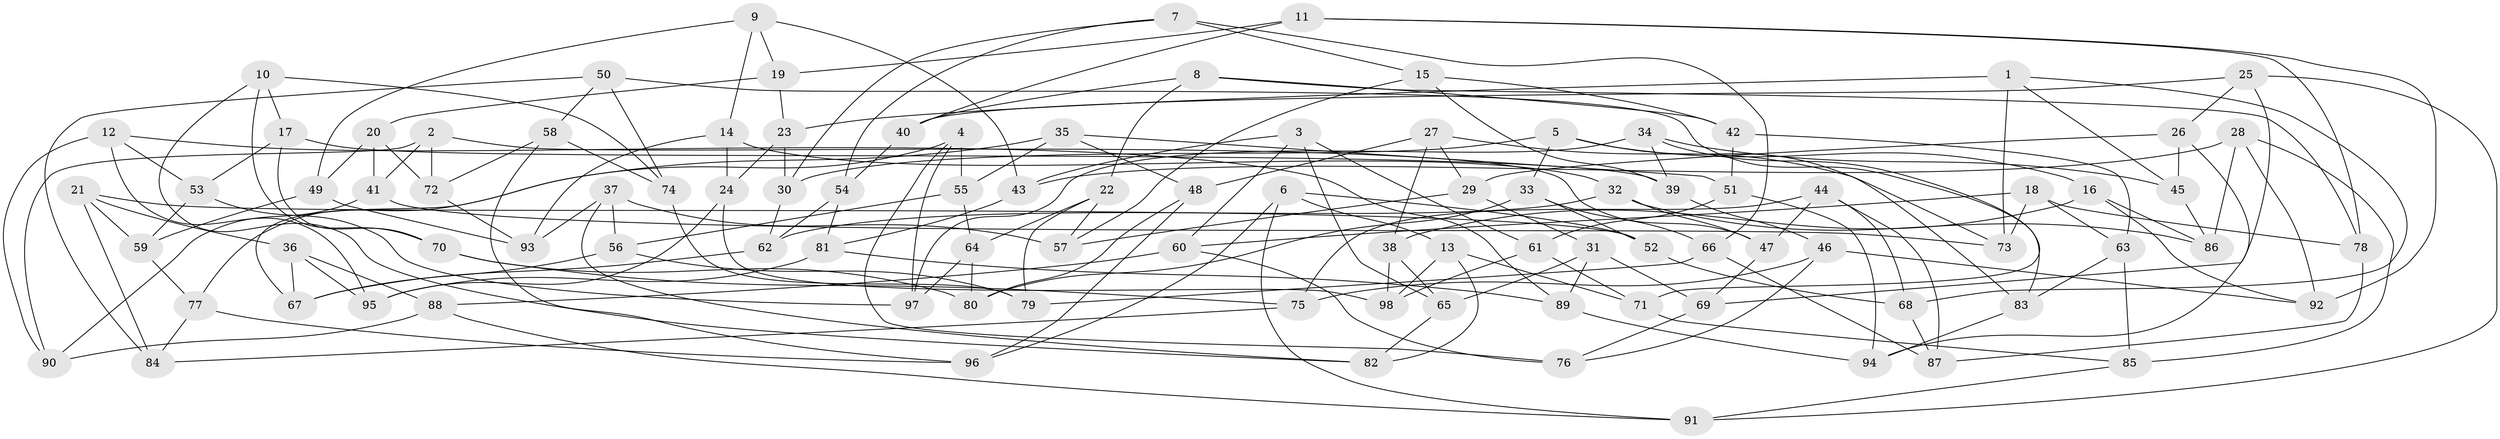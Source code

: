 // coarse degree distribution, {3: 0.1282051282051282, 5: 0.2564102564102564, 7: 0.05128205128205128, 4: 0.38461538461538464, 6: 0.07692307692307693, 13: 0.02564102564102564, 15: 0.02564102564102564, 8: 0.02564102564102564, 9: 0.02564102564102564}
// Generated by graph-tools (version 1.1) at 2025/02/03/04/25 22:02:48]
// undirected, 98 vertices, 196 edges
graph export_dot {
graph [start="1"]
  node [color=gray90,style=filled];
  1;
  2;
  3;
  4;
  5;
  6;
  7;
  8;
  9;
  10;
  11;
  12;
  13;
  14;
  15;
  16;
  17;
  18;
  19;
  20;
  21;
  22;
  23;
  24;
  25;
  26;
  27;
  28;
  29;
  30;
  31;
  32;
  33;
  34;
  35;
  36;
  37;
  38;
  39;
  40;
  41;
  42;
  43;
  44;
  45;
  46;
  47;
  48;
  49;
  50;
  51;
  52;
  53;
  54;
  55;
  56;
  57;
  58;
  59;
  60;
  61;
  62;
  63;
  64;
  65;
  66;
  67;
  68;
  69;
  70;
  71;
  72;
  73;
  74;
  75;
  76;
  77;
  78;
  79;
  80;
  81;
  82;
  83;
  84;
  85;
  86;
  87;
  88;
  89;
  90;
  91;
  92;
  93;
  94;
  95;
  96;
  97;
  98;
  1 -- 73;
  1 -- 45;
  1 -- 68;
  1 -- 23;
  2 -- 47;
  2 -- 72;
  2 -- 41;
  2 -- 90;
  3 -- 60;
  3 -- 43;
  3 -- 65;
  3 -- 61;
  4 -- 55;
  4 -- 76;
  4 -- 67;
  4 -- 97;
  5 -- 30;
  5 -- 16;
  5 -- 83;
  5 -- 33;
  6 -- 52;
  6 -- 96;
  6 -- 13;
  6 -- 91;
  7 -- 54;
  7 -- 66;
  7 -- 15;
  7 -- 30;
  8 -- 78;
  8 -- 22;
  8 -- 42;
  8 -- 40;
  9 -- 14;
  9 -- 49;
  9 -- 19;
  9 -- 43;
  10 -- 82;
  10 -- 74;
  10 -- 70;
  10 -- 17;
  11 -- 92;
  11 -- 40;
  11 -- 19;
  11 -- 78;
  12 -- 53;
  12 -- 89;
  12 -- 95;
  12 -- 90;
  13 -- 71;
  13 -- 82;
  13 -- 98;
  14 -- 93;
  14 -- 24;
  14 -- 32;
  15 -- 39;
  15 -- 42;
  15 -- 57;
  16 -- 38;
  16 -- 86;
  16 -- 92;
  17 -- 70;
  17 -- 39;
  17 -- 53;
  18 -- 63;
  18 -- 73;
  18 -- 60;
  18 -- 78;
  19 -- 20;
  19 -- 23;
  20 -- 72;
  20 -- 49;
  20 -- 41;
  21 -- 36;
  21 -- 84;
  21 -- 52;
  21 -- 59;
  22 -- 64;
  22 -- 57;
  22 -- 79;
  23 -- 24;
  23 -- 30;
  24 -- 98;
  24 -- 95;
  25 -- 69;
  25 -- 40;
  25 -- 91;
  25 -- 26;
  26 -- 94;
  26 -- 29;
  26 -- 45;
  27 -- 38;
  27 -- 48;
  27 -- 29;
  27 -- 73;
  28 -- 43;
  28 -- 86;
  28 -- 92;
  28 -- 85;
  29 -- 31;
  29 -- 57;
  30 -- 62;
  31 -- 65;
  31 -- 69;
  31 -- 89;
  32 -- 86;
  32 -- 47;
  32 -- 62;
  33 -- 66;
  33 -- 52;
  33 -- 80;
  34 -- 97;
  34 -- 45;
  34 -- 83;
  34 -- 39;
  35 -- 77;
  35 -- 48;
  35 -- 51;
  35 -- 55;
  36 -- 95;
  36 -- 88;
  36 -- 67;
  37 -- 57;
  37 -- 93;
  37 -- 56;
  37 -- 82;
  38 -- 65;
  38 -- 98;
  39 -- 46;
  40 -- 54;
  41 -- 90;
  41 -- 73;
  42 -- 63;
  42 -- 51;
  43 -- 81;
  44 -- 68;
  44 -- 75;
  44 -- 47;
  44 -- 87;
  45 -- 86;
  46 -- 92;
  46 -- 75;
  46 -- 76;
  47 -- 69;
  48 -- 96;
  48 -- 80;
  49 -- 93;
  49 -- 59;
  50 -- 71;
  50 -- 84;
  50 -- 58;
  50 -- 74;
  51 -- 61;
  51 -- 94;
  52 -- 68;
  53 -- 59;
  53 -- 97;
  54 -- 62;
  54 -- 81;
  55 -- 56;
  55 -- 64;
  56 -- 67;
  56 -- 79;
  58 -- 74;
  58 -- 72;
  58 -- 96;
  59 -- 77;
  60 -- 88;
  60 -- 76;
  61 -- 98;
  61 -- 71;
  62 -- 67;
  63 -- 85;
  63 -- 83;
  64 -- 80;
  64 -- 97;
  65 -- 82;
  66 -- 79;
  66 -- 87;
  68 -- 87;
  69 -- 76;
  70 -- 80;
  70 -- 75;
  71 -- 85;
  72 -- 93;
  74 -- 79;
  75 -- 84;
  77 -- 96;
  77 -- 84;
  78 -- 87;
  81 -- 89;
  81 -- 95;
  83 -- 94;
  85 -- 91;
  88 -- 91;
  88 -- 90;
  89 -- 94;
}

